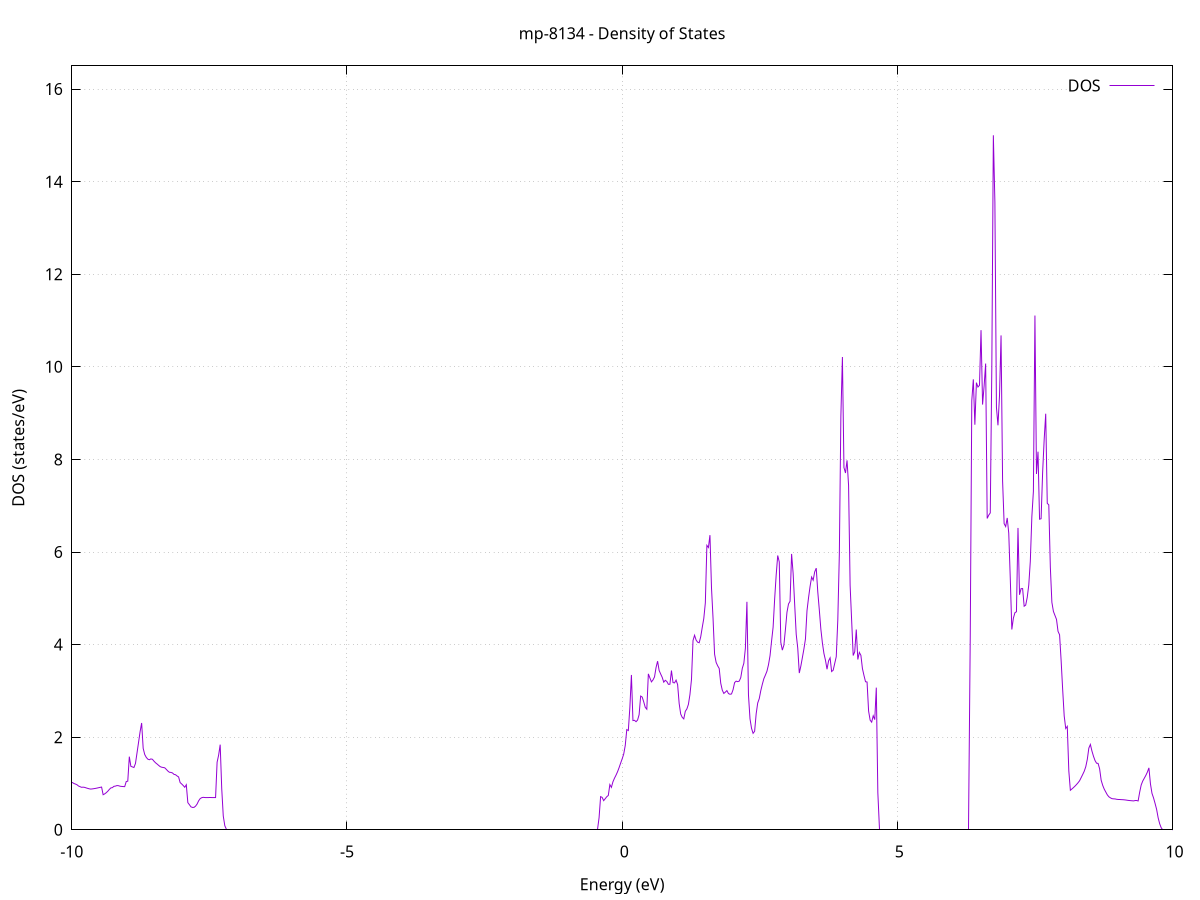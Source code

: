 set title 'mp-8134 - Density of States'
set xlabel 'Energy (eV)'
set ylabel 'DOS (states/eV)'
set grid
set xrange [-10:10]
set yrange [0:16.501]
set xzeroaxis lt -1
set terminal png size 800,600
set output 'mp-8134_dos_gnuplot.png'
plot '-' using 1:2 with lines title 'DOS'
-40.046300 0.000000
-40.018300 0.000000
-39.990400 0.000000
-39.962400 0.000000
-39.934400 0.000000
-39.906400 0.000000
-39.878400 0.000000
-39.850400 0.000000
-39.822500 0.000000
-39.794500 0.000000
-39.766500 0.000000
-39.738500 0.000000
-39.710500 0.000000
-39.682500 0.000000
-39.654500 0.000000
-39.626600 0.000000
-39.598600 0.000000
-39.570600 0.000000
-39.542600 0.000000
-39.514600 0.000000
-39.486600 0.000000
-39.458600 0.000000
-39.430700 0.000000
-39.402700 0.000000
-39.374700 0.000000
-39.346700 0.000000
-39.318700 0.000000
-39.290700 0.000000
-39.262700 0.000000
-39.234800 0.000000
-39.206800 0.000000
-39.178800 0.000000
-39.150800 0.000000
-39.122800 0.000000
-39.094800 0.000000
-39.066900 0.000000
-39.038900 0.000000
-39.010900 0.000000
-38.982900 0.000000
-38.954900 0.000000
-38.926900 0.000000
-38.898900 0.000000
-38.871000 0.000000
-38.843000 0.000000
-38.815000 0.000000
-38.787000 0.000000
-38.759000 0.000000
-38.731000 0.000000
-38.703000 0.000000
-38.675100 0.000000
-38.647100 0.000000
-38.619100 0.000000
-38.591100 0.000000
-38.563100 0.000000
-38.535100 0.000000
-38.507100 0.000000
-38.479200 0.000000
-38.451200 0.000000
-38.423200 0.000000
-38.395200 0.000000
-38.367200 0.000000
-38.339200 0.000000
-38.311300 0.000000
-38.283300 0.000000
-38.255300 0.000000
-38.227300 0.000000
-38.199300 0.000000
-38.171300 0.000000
-38.143300 0.000000
-38.115400 0.000000
-38.087400 0.000000
-38.059400 0.000000
-38.031400 0.000000
-38.003400 0.000000
-37.975400 0.000000
-37.947400 0.000000
-37.919500 0.000000
-37.891500 0.000000
-37.863500 0.000000
-37.835500 0.000000
-37.807500 0.000000
-37.779500 0.000000
-37.751500 0.000000
-37.723600 0.000000
-37.695600 0.000000
-37.667600 0.000000
-37.639600 0.000000
-37.611600 0.000000
-37.583600 0.000000
-37.555700 0.000000
-37.527700 0.000000
-37.499700 2.659400
-37.471700 14.104000
-37.443700 24.886100
-37.415700 27.255200
-37.387700 0.000000
-37.359800 0.000000
-37.331800 0.000000
-37.303800 0.000000
-37.275800 0.000000
-37.247800 0.000000
-37.219800 0.000000
-37.191800 0.000000
-37.163900 0.000000
-37.135900 0.000000
-37.107900 0.000000
-37.079900 0.000000
-37.051900 0.000000
-37.023900 0.000000
-36.995900 0.000000
-36.968000 0.000000
-36.940000 0.000000
-36.912000 0.000000
-36.884000 0.000000
-36.856000 0.000000
-36.828000 0.000000
-36.800100 0.000000
-36.772100 0.000000
-36.744100 0.000000
-36.716100 0.000000
-36.688100 0.000000
-36.660100 0.000000
-36.632100 0.000000
-36.604200 0.000000
-36.576200 0.000000
-36.548200 0.000000
-36.520200 0.000000
-36.492200 0.000000
-36.464200 0.000000
-36.436200 0.000000
-36.408300 0.000000
-36.380300 0.000000
-36.352300 0.000000
-36.324300 0.000000
-36.296300 0.000000
-36.268300 0.000000
-36.240300 0.000000
-36.212400 0.000000
-36.184400 0.000000
-36.156400 0.000000
-36.128400 0.000000
-36.100400 0.000000
-36.072400 0.000000
-36.044500 0.000000
-36.016500 0.000000
-35.988500 0.000000
-35.960500 0.000000
-35.932500 0.000000
-35.904500 0.000000
-35.876500 0.000000
-35.848600 0.000000
-35.820600 0.000000
-35.792600 0.000000
-35.764600 0.000000
-35.736600 0.000000
-35.708600 0.000000
-35.680600 0.000000
-35.652700 0.000000
-35.624700 0.000000
-35.596700 0.000000
-35.568700 0.000000
-35.540700 0.000000
-35.512700 0.000000
-35.484700 0.000000
-35.456800 0.000000
-35.428800 0.000000
-35.400800 0.000000
-35.372800 0.000000
-35.344800 0.000000
-35.316800 0.000000
-35.288900 0.000000
-35.260900 0.000000
-35.232900 0.000000
-35.204900 0.000000
-35.176900 0.000000
-35.148900 0.000000
-35.120900 0.000000
-35.093000 0.000000
-35.065000 0.000000
-35.037000 0.000000
-35.009000 0.000000
-34.981000 0.000000
-34.953000 0.000000
-34.925000 0.000000
-34.897100 0.000000
-34.869100 0.000000
-34.841100 0.000000
-34.813100 0.000000
-34.785100 0.000000
-34.757100 0.000000
-34.729100 0.000000
-34.701200 0.000000
-34.673200 0.000000
-34.645200 0.000000
-34.617200 0.000000
-34.589200 0.000000
-34.561200 0.000000
-34.533300 0.000000
-34.505300 0.000000
-34.477300 0.000000
-34.449300 0.000000
-34.421300 0.000000
-34.393300 0.000000
-34.365300 0.000000
-34.337400 0.000000
-34.309400 0.000000
-34.281400 0.000000
-34.253400 0.000000
-34.225400 0.000000
-34.197400 0.000000
-34.169400 0.000000
-34.141500 0.000000
-34.113500 0.000000
-34.085500 0.000000
-34.057500 0.000000
-34.029500 0.000000
-34.001500 0.000000
-33.973500 0.000000
-33.945600 0.000000
-33.917600 0.000000
-33.889600 0.000000
-33.861600 0.000000
-33.833600 0.000000
-33.805600 0.000000
-33.777700 0.000000
-33.749700 0.000000
-33.721700 0.000000
-33.693700 0.000000
-33.665700 0.000000
-33.637700 0.000000
-33.609700 0.000000
-33.581800 0.000000
-33.553800 0.000000
-33.525800 0.000000
-33.497800 0.000000
-33.469800 0.000000
-33.441800 0.000000
-33.413800 0.000000
-33.385900 0.000000
-33.357900 0.000000
-33.329900 0.000000
-33.301900 0.000000
-33.273900 0.000000
-33.245900 0.000000
-33.218000 0.000000
-33.190000 0.000000
-33.162000 0.000000
-33.134000 0.000000
-33.106000 0.000000
-33.078000 0.000000
-33.050000 0.000000
-33.022100 0.000000
-32.994100 0.000000
-32.966100 0.000000
-32.938100 0.000000
-32.910100 0.000000
-32.882100 0.000000
-32.854100 0.000000
-32.826200 0.000000
-32.798200 0.000000
-32.770200 0.000000
-32.742200 0.000000
-32.714200 0.000000
-32.686200 0.000000
-32.658200 0.000000
-32.630300 0.000000
-32.602300 0.000000
-32.574300 0.000000
-32.546300 0.000000
-32.518300 0.000000
-32.490300 0.000000
-32.462400 0.000000
-32.434400 0.000000
-32.406400 0.000000
-32.378400 0.000000
-32.350400 0.000000
-32.322400 0.000000
-32.294400 0.000000
-32.266500 0.000000
-32.238500 0.000000
-32.210500 0.000000
-32.182500 0.000000
-32.154500 0.000000
-32.126500 0.000000
-32.098500 0.000000
-32.070600 0.000000
-32.042600 0.000000
-32.014600 0.000000
-31.986600 0.000000
-31.958600 0.000000
-31.930600 0.000000
-31.902600 0.000000
-31.874700 0.000000
-31.846700 0.000000
-31.818700 0.000000
-31.790700 0.000000
-31.762700 0.000000
-31.734700 0.000000
-31.706800 0.000000
-31.678800 0.000000
-31.650800 0.000000
-31.622800 0.000000
-31.594800 0.000000
-31.566800 0.000000
-31.538800 0.000000
-31.510900 0.000000
-31.482900 0.000000
-31.454900 0.000000
-31.426900 0.000000
-31.398900 0.000000
-31.370900 0.000000
-31.342900 0.000000
-31.315000 0.000000
-31.287000 0.000000
-31.259000 0.000000
-31.231000 0.000000
-31.203000 0.000000
-31.175000 0.000000
-31.147000 0.000000
-31.119100 0.000000
-31.091100 0.000000
-31.063100 0.000000
-31.035100 0.000000
-31.007100 0.000000
-30.979100 0.000000
-30.951200 0.000000
-30.923200 0.000000
-30.895200 0.000000
-30.867200 0.000000
-30.839200 0.000000
-30.811200 0.000000
-30.783200 0.000000
-30.755300 0.000000
-30.727300 0.000000
-30.699300 0.000000
-30.671300 0.000000
-30.643300 0.000000
-30.615300 0.000000
-30.587300 0.000000
-30.559400 0.000000
-30.531400 0.000000
-30.503400 0.000000
-30.475400 0.000000
-30.447400 0.000000
-30.419400 0.000000
-30.391400 0.000000
-30.363500 0.000000
-30.335500 0.000000
-30.307500 0.000000
-30.279500 0.000000
-30.251500 0.000000
-30.223500 0.000000
-30.195600 0.000000
-30.167600 0.000000
-30.139600 0.000000
-30.111600 0.000000
-30.083600 0.000000
-30.055600 0.000000
-30.027600 0.000000
-29.999700 0.000000
-29.971700 0.000000
-29.943700 0.000000
-29.915700 0.000000
-29.887700 0.000000
-29.859700 0.000000
-29.831700 0.000000
-29.803800 0.000000
-29.775800 0.000000
-29.747800 0.000000
-29.719800 0.000000
-29.691800 0.000000
-29.663800 0.000000
-29.635800 0.000000
-29.607900 0.000000
-29.579900 0.000000
-29.551900 0.000000
-29.523900 0.000000
-29.495900 0.000000
-29.467900 0.000000
-29.440000 0.000000
-29.412000 0.000000
-29.384000 0.000000
-29.356000 0.000000
-29.328000 0.000000
-29.300000 0.000000
-29.272000 0.000000
-29.244100 0.000000
-29.216100 0.000000
-29.188100 0.000000
-29.160100 0.000000
-29.132100 0.000000
-29.104100 0.000000
-29.076100 0.000000
-29.048200 0.000000
-29.020200 0.000000
-28.992200 0.000000
-28.964200 0.000000
-28.936200 0.000000
-28.908200 0.000000
-28.880200 0.000000
-28.852300 0.000000
-28.824300 0.000000
-28.796300 0.000000
-28.768300 0.000000
-28.740300 0.000000
-28.712300 0.000000
-28.684400 0.000000
-28.656400 0.000000
-28.628400 0.000000
-28.600400 0.000000
-28.572400 0.000000
-28.544400 0.000000
-28.516400 0.000000
-28.488500 0.000000
-28.460500 0.000000
-28.432500 0.000000
-28.404500 0.000000
-28.376500 0.000000
-28.348500 0.000000
-28.320500 0.000000
-28.292600 0.000000
-28.264600 0.000000
-28.236600 0.000000
-28.208600 0.000000
-28.180600 0.000000
-28.152600 0.000000
-28.124600 0.000000
-28.096700 0.000000
-28.068700 0.000000
-28.040700 0.000000
-28.012700 0.000000
-27.984700 0.000000
-27.956700 0.000000
-27.928800 0.000000
-27.900800 0.000000
-27.872800 0.000000
-27.844800 0.000000
-27.816800 0.000000
-27.788800 0.000000
-27.760800 0.000000
-27.732900 0.000000
-27.704900 0.000000
-27.676900 0.000000
-27.648900 0.000000
-27.620900 0.000000
-27.592900 0.000000
-27.564900 0.000000
-27.537000 0.000000
-27.509000 0.000000
-27.481000 0.000000
-27.453000 0.000000
-27.425000 0.000000
-27.397000 0.000000
-27.369100 0.000000
-27.341100 0.000000
-27.313100 0.000000
-27.285100 0.000000
-27.257100 0.000000
-27.229100 0.000000
-27.201100 0.000000
-27.173200 0.000000
-27.145200 0.000000
-27.117200 0.000000
-27.089200 0.000000
-27.061200 0.000000
-27.033200 0.000000
-27.005200 0.000000
-26.977300 0.000000
-26.949300 0.000000
-26.921300 0.000000
-26.893300 0.000000
-26.865300 0.000000
-26.837300 0.000000
-26.809300 0.000000
-26.781400 0.000000
-26.753400 0.000000
-26.725400 0.000000
-26.697400 0.000000
-26.669400 0.000000
-26.641400 0.000000
-26.613500 0.000000
-26.585500 0.000000
-26.557500 0.000000
-26.529500 0.000000
-26.501500 0.000000
-26.473500 0.000000
-26.445500 0.000000
-26.417600 0.000000
-26.389600 0.000000
-26.361600 0.000000
-26.333600 0.000000
-26.305600 0.000000
-26.277600 0.000000
-26.249600 0.000000
-26.221700 0.000000
-26.193700 0.000000
-26.165700 0.000000
-26.137700 0.000000
-26.109700 0.000000
-26.081700 0.000000
-26.053700 0.000000
-26.025800 0.000000
-25.997800 0.000000
-25.969800 0.000000
-25.941800 0.000000
-25.913800 0.000000
-25.885800 0.000000
-25.857900 0.000000
-25.829900 0.000000
-25.801900 0.000000
-25.773900 0.000000
-25.745900 0.000000
-25.717900 0.000000
-25.689900 0.000000
-25.662000 0.000000
-25.634000 0.000000
-25.606000 0.000000
-25.578000 0.000000
-25.550000 0.000000
-25.522000 0.000000
-25.494000 0.000000
-25.466100 0.000000
-25.438100 0.000000
-25.410100 0.000000
-25.382100 0.000000
-25.354100 0.000000
-25.326100 0.000000
-25.298100 0.000000
-25.270200 0.000000
-25.242200 0.000000
-25.214200 0.000000
-25.186200 0.000000
-25.158200 0.000000
-25.130200 0.000000
-25.102300 0.000000
-25.074300 0.000000
-25.046300 0.000000
-25.018300 0.000000
-24.990300 0.000000
-24.962300 0.000000
-24.934300 0.000000
-24.906400 0.000000
-24.878400 0.000000
-24.850400 0.000000
-24.822400 0.000000
-24.794400 0.000000
-24.766400 0.000000
-24.738400 0.000000
-24.710500 0.000000
-24.682500 0.000000
-24.654500 0.000000
-24.626500 0.000000
-24.598500 0.000000
-24.570500 0.000000
-24.542500 0.000000
-24.514600 0.000000
-24.486600 0.000000
-24.458600 0.000000
-24.430600 0.000000
-24.402600 0.000000
-24.374600 0.000000
-24.346700 0.000000
-24.318700 0.000000
-24.290700 0.000000
-24.262700 0.000000
-24.234700 0.000000
-24.206700 0.000000
-24.178700 0.000000
-24.150800 0.000000
-24.122800 0.000000
-24.094800 0.000000
-24.066800 0.000000
-24.038800 0.000000
-24.010800 0.000000
-23.982800 0.000000
-23.954900 0.000000
-23.926900 0.000000
-23.898900 0.000000
-23.870900 0.000000
-23.842900 0.000000
-23.814900 0.000000
-23.786900 0.000000
-23.759000 0.000000
-23.731000 0.000000
-23.703000 0.000000
-23.675000 0.000000
-23.647000 0.000000
-23.619000 0.000000
-23.591100 0.000000
-23.563100 0.000000
-23.535100 0.000000
-23.507100 0.000000
-23.479100 0.000000
-23.451100 0.000000
-23.423100 0.000000
-23.395200 0.000000
-23.367200 0.000000
-23.339200 0.000000
-23.311200 0.000000
-23.283200 0.000000
-23.255200 0.000000
-23.227200 0.000000
-23.199300 0.000000
-23.171300 0.000000
-23.143300 0.000000
-23.115300 0.000000
-23.087300 0.000000
-23.059300 0.000000
-23.031300 0.000000
-23.003400 0.000000
-22.975400 0.000000
-22.947400 0.000000
-22.919400 0.000000
-22.891400 0.000000
-22.863400 0.000000
-22.835500 0.000000
-22.807500 0.000000
-22.779500 0.000000
-22.751500 0.000000
-22.723500 0.000000
-22.695500 0.000000
-22.667500 0.000000
-22.639600 0.000000
-22.611600 0.000000
-22.583600 0.000000
-22.555600 0.000000
-22.527600 0.000000
-22.499600 0.000000
-22.471600 0.000000
-22.443700 0.000000
-22.415700 0.000000
-22.387700 0.000000
-22.359700 0.000000
-22.331700 0.000000
-22.303700 0.000000
-22.275700 0.000000
-22.247800 0.000000
-22.219800 0.000000
-22.191800 0.000000
-22.163800 0.000000
-22.135800 0.000000
-22.107800 0.000000
-22.079900 0.000000
-22.051900 0.000000
-22.023900 0.000000
-21.995900 0.000000
-21.967900 0.000000
-21.939900 0.000000
-21.911900 0.000000
-21.884000 0.000000
-21.856000 0.000000
-21.828000 0.000000
-21.800000 0.000000
-21.772000 0.000000
-21.744000 0.000000
-21.716000 0.000000
-21.688100 0.000000
-21.660100 0.000000
-21.632100 0.000000
-21.604100 0.000000
-21.576100 0.000000
-21.548100 0.000000
-21.520100 0.000000
-21.492200 0.000000
-21.464200 0.000000
-21.436200 0.000000
-21.408200 0.000000
-21.380200 0.000000
-21.352200 0.000000
-21.324300 0.000000
-21.296300 0.000000
-21.268300 0.000000
-21.240300 0.000000
-21.212300 0.000000
-21.184300 0.000000
-21.156300 0.000000
-21.128400 0.000000
-21.100400 0.000000
-21.072400 0.000000
-21.044400 0.000000
-21.016400 0.000000
-20.988400 0.000000
-20.960400 0.000000
-20.932500 0.000000
-20.904500 0.000000
-20.876500 0.000000
-20.848500 0.000000
-20.820500 0.000000
-20.792500 0.000000
-20.764600 0.000000
-20.736600 0.000000
-20.708600 0.000000
-20.680600 0.000000
-20.652600 0.000000
-20.624600 0.000000
-20.596600 0.000000
-20.568700 0.000000
-20.540700 0.000000
-20.512700 0.000000
-20.484700 0.000000
-20.456700 0.000000
-20.428700 0.000000
-20.400700 0.000000
-20.372800 0.000000
-20.344800 0.000000
-20.316800 0.000000
-20.288800 0.000000
-20.260800 0.000000
-20.232800 0.000000
-20.204800 0.000000
-20.176900 0.000000
-20.148900 0.000000
-20.120900 0.000000
-20.092900 0.000000
-20.064900 0.000000
-20.036900 0.000000
-20.009000 0.000000
-19.981000 0.000000
-19.953000 0.000000
-19.925000 0.000000
-19.897000 0.000000
-19.869000 0.000000
-19.841000 0.000000
-19.813100 0.000000
-19.785100 0.000000
-19.757100 0.000000
-19.729100 0.000000
-19.701100 0.000000
-19.673100 0.000000
-19.645100 0.000000
-19.617200 0.000000
-19.589200 0.000000
-19.561200 0.000000
-19.533200 0.000000
-19.505200 0.000000
-19.477200 0.000000
-19.449200 0.000000
-19.421300 0.000000
-19.393300 0.000000
-19.365300 0.000000
-19.337300 0.000000
-19.309300 0.000000
-19.281300 0.000000
-19.253400 0.000000
-19.225400 0.000000
-19.197400 0.000000
-19.169400 0.000000
-19.141400 0.000000
-19.113400 0.000000
-19.085400 0.000000
-19.057500 0.000000
-19.029500 0.000000
-19.001500 0.000000
-18.973500 0.000000
-18.945500 0.000000
-18.917500 0.000000
-18.889500 0.000000
-18.861600 0.000000
-18.833600 0.000000
-18.805600 0.000000
-18.777600 0.000000
-18.749600 0.000000
-18.721600 0.000000
-18.693600 0.000000
-18.665700 0.000000
-18.637700 0.000000
-18.609700 0.000000
-18.581700 0.000000
-18.553700 0.000000
-18.525700 0.000000
-18.497800 0.000000
-18.469800 0.000000
-18.441800 0.000000
-18.413800 0.000000
-18.385800 0.000000
-18.357800 0.000000
-18.329800 0.000000
-18.301900 0.000000
-18.273900 0.000000
-18.245900 0.000000
-18.217900 0.000000
-18.189900 0.000000
-18.161900 0.000000
-18.133900 0.000000
-18.106000 0.000000
-18.078000 0.000000
-18.050000 0.000000
-18.022000 0.000000
-17.994000 0.000000
-17.966000 0.000000
-17.938000 0.000000
-17.910100 0.000000
-17.882100 0.000000
-17.854100 0.000000
-17.826100 0.000000
-17.798100 0.000000
-17.770100 0.000000
-17.742200 0.000000
-17.714200 0.000000
-17.686200 0.000000
-17.658200 0.000000
-17.630200 0.000000
-17.602200 0.000000
-17.574200 0.000000
-17.546300 0.000000
-17.518300 0.000000
-17.490300 0.000000
-17.462300 0.000000
-17.434300 0.000000
-17.406300 0.000000
-17.378300 0.000000
-17.350400 0.000000
-17.322400 0.000000
-17.294400 0.000000
-17.266400 0.000000
-17.238400 0.000000
-17.210400 0.000000
-17.182400 0.000000
-17.154500 0.000000
-17.126500 0.000000
-17.098500 0.000000
-17.070500 0.000000
-17.042500 0.000000
-17.014500 0.000000
-16.986600 0.000000
-16.958600 0.000000
-16.930600 0.000000
-16.902600 0.000000
-16.874600 0.000000
-16.846600 0.000000
-16.818600 0.000000
-16.790700 0.000000
-16.762700 0.000000
-16.734700 0.000000
-16.706700 0.000000
-16.678700 0.000000
-16.650700 0.000000
-16.622700 0.000000
-16.594800 0.000000
-16.566800 0.000000
-16.538800 0.000000
-16.510800 0.000000
-16.482800 0.000000
-16.454800 0.000000
-16.426800 0.000000
-16.398900 0.000000
-16.370900 0.000000
-16.342900 0.000000
-16.314900 0.000000
-16.286900 0.000000
-16.258900 0.000000
-16.231000 0.000000
-16.203000 0.000000
-16.175000 0.000000
-16.147000 0.000000
-16.119000 0.000000
-16.091000 0.384500
-16.063000 0.544900
-16.035100 0.762700
-16.007100 1.473700
-15.979100 2.587500
-15.951100 2.639900
-15.923100 4.226000
-15.895100 3.843100
-15.867100 3.323400
-15.839200 3.008400
-15.811200 2.755800
-15.783200 2.644100
-15.755200 2.885300
-15.727200 3.061200
-15.699200 3.197700
-15.671200 3.156000
-15.643300 3.306600
-15.615300 3.353500
-15.587300 3.727200
-15.559300 4.280600
-15.531300 4.237000
-15.503300 3.768900
-15.475400 3.239600
-15.447400 2.755100
-15.419400 2.431100
-15.391400 2.344600
-15.363400 2.335000
-15.335400 2.384200
-15.307400 1.936300
-15.279500 1.804300
-15.251500 1.661400
-15.223500 1.499700
-15.195500 1.371000
-15.167500 1.353400
-15.139500 1.333900
-15.111500 1.311700
-15.083600 1.289600
-15.055600 1.266700
-15.027600 1.258000
-14.999600 1.216800
-14.971600 1.398200
-14.943600 1.664000
-14.915600 1.384700
-14.887700 1.357800
-14.859700 1.326200
-14.831700 1.325700
-14.803700 1.315200
-14.775700 1.290200
-14.747700 1.281100
-14.719800 1.272300
-14.691800 1.260800
-14.663800 1.250700
-14.635800 1.251300
-14.607800 1.259800
-14.579800 1.259800
-14.551800 1.277600
-14.523900 1.278700
-14.495900 1.272900
-14.467900 1.304500
-14.439900 1.293900
-14.411900 1.280400
-14.383900 1.298300
-14.355900 1.300700
-14.328000 1.304000
-14.300000 1.318200
-14.272000 1.327600
-14.244000 1.295100
-14.216000 1.283700
-14.188000 1.284500
-14.160100 1.280000
-14.132100 1.274300
-14.104100 1.280500
-14.076100 1.302500
-14.048100 1.308200
-14.020100 1.334800
-13.992100 1.382600
-13.964200 1.447200
-13.936200 1.480300
-13.908200 1.489200
-13.880200 1.488600
-13.852200 1.471400
-13.824200 1.478000
-13.796200 1.421000
-13.768300 1.383600
-13.740300 1.357300
-13.712300 1.281200
-13.684300 1.312300
-13.656300 1.272600
-13.628300 1.251600
-13.600300 1.231200
-13.572400 1.218400
-13.544400 1.211900
-13.516400 1.211000
-13.488400 1.213300
-13.460400 1.217800
-13.432400 1.223600
-13.404500 1.226900
-13.376500 1.234500
-13.348500 1.043600
-13.320500 1.033800
-13.292500 1.044900
-13.264500 1.060500
-13.236500 1.071600
-13.208600 1.080400
-13.180600 1.107900
-13.152600 1.181400
-13.124600 1.235900
-13.096600 1.284800
-13.068600 1.329100
-13.040600 1.401400
-13.012700 1.478900
-12.984700 1.539800
-12.956700 1.603800
-12.928700 1.666800
-12.900700 1.730100
-12.872700 1.744500
-12.844700 1.627100
-12.816800 1.449800
-12.788800 1.397400
-12.760800 1.385500
-12.732800 1.373500
-12.704800 1.346400
-12.676800 1.305500
-12.648900 1.204200
-12.620900 1.280500
-12.592900 1.451600
-12.564900 1.309200
-12.536900 1.423700
-12.508900 1.739000
-12.480900 0.696500
-12.453000 0.006500
-12.425000 0.012200
-12.397000 0.017800
-12.369000 0.023300
-12.341000 0.028600
-12.313000 0.033800
-12.285000 0.077100
-12.257100 0.264800
-12.229100 0.566500
-12.201100 0.840800
-12.173100 0.841600
-12.145100 0.843100
-12.117100 0.845200
-12.089100 0.848100
-12.061200 0.851700
-12.033200 1.054900
-12.005200 1.178600
-11.977200 1.212400
-11.949200 1.265600
-11.921200 1.310800
-11.893300 1.339900
-11.865300 1.373900
-11.837300 1.407600
-11.809300 1.433000
-11.781300 1.417500
-11.753300 1.451800
-11.725300 1.492500
-11.697400 1.501800
-11.669400 1.467400
-11.641400 1.476600
-11.613400 1.505500
-11.585400 1.549400
-11.557400 1.615100
-11.529400 1.650600
-11.501500 1.680000
-11.473500 1.747300
-11.445500 1.876400
-11.417500 2.051000
-11.389500 2.060100
-11.361500 1.963100
-11.333500 1.879400
-11.305600 1.820300
-11.277600 1.790500
-11.249600 1.790500
-11.221600 1.710400
-11.193600 1.724700
-11.165600 1.805900
-11.137700 2.265200
-11.109700 1.934500
-11.081700 1.557100
-11.053700 1.540900
-11.025700 1.514400
-10.997700 1.466300
-10.969700 1.438700
-10.941800 1.407400
-10.913800 1.379700
-10.885800 1.399600
-10.857800 1.375700
-10.829800 1.296000
-10.801800 1.247800
-10.773800 1.223100
-10.745900 1.195700
-10.717900 1.418800
-10.689900 1.478100
-10.661900 1.325000
-10.633900 1.299800
-10.605900 1.257500
-10.577900 1.213000
-10.550000 1.213200
-10.522000 1.207800
-10.494000 1.193400
-10.466000 1.177000
-10.438000 1.151800
-10.410000 1.122600
-10.382100 1.094300
-10.354100 1.070800
-10.326100 1.064800
-10.298100 1.063900
-10.270100 1.063600
-10.242100 1.072000
-10.214100 1.084200
-10.186200 1.099100
-10.158200 1.106500
-10.130200 1.092400
-10.102200 1.081400
-10.074200 1.052300
-10.046200 1.029200
-10.018200 1.028500
-9.990300 1.021200
-9.962300 1.000600
-9.934300 0.987900
-9.906300 0.972800
-9.878300 0.945700
-9.850300 0.931200
-9.822300 0.917400
-9.794400 0.920900
-9.766400 0.915700
-9.738400 0.904300
-9.710400 0.894100
-9.682400 0.884400
-9.654400 0.879000
-9.626500 0.883100
-9.598500 0.888000
-9.570500 0.893700
-9.542500 0.900400
-9.514500 0.908300
-9.486500 0.915900
-9.458500 0.922500
-9.430600 0.757100
-9.402600 0.775300
-9.374600 0.800400
-9.346600 0.832000
-9.318600 0.870800
-9.290600 0.904100
-9.262600 0.910700
-9.234700 0.938400
-9.206700 0.943600
-9.178700 0.955100
-9.150700 0.951800
-9.122700 0.940500
-9.094700 0.936700
-9.066700 0.933400
-9.038800 0.931700
-9.010800 1.041600
-8.982800 1.050000
-8.954800 1.579700
-8.926800 1.371000
-8.898800 1.358000
-8.870900 1.344900
-8.842900 1.433000
-8.814900 1.660400
-8.786900 1.888700
-8.758900 2.118600
-8.730900 2.306600
-8.702900 1.759200
-8.675000 1.626500
-8.647000 1.564300
-8.619000 1.525800
-8.591000 1.512700
-8.563000 1.530700
-8.535000 1.522600
-8.507000 1.482500
-8.479100 1.447900
-8.451100 1.421200
-8.423100 1.392300
-8.395100 1.364700
-8.367100 1.351400
-8.339100 1.345300
-8.311100 1.338500
-8.283200 1.305500
-8.255200 1.269500
-8.227200 1.242600
-8.199200 1.238800
-8.171200 1.228000
-8.143200 1.196700
-8.115300 1.189400
-8.087300 1.162600
-8.059300 1.141700
-8.031300 1.019200
-8.003300 0.989300
-7.975300 0.955600
-7.947300 0.918100
-7.919400 0.972800
-7.891400 0.586100
-7.863400 0.542700
-7.835400 0.495800
-7.807400 0.482900
-7.779400 0.484000
-7.751400 0.510000
-7.723500 0.555400
-7.695500 0.625300
-7.667500 0.673000
-7.639500 0.693300
-7.611500 0.701000
-7.583500 0.696700
-7.555600 0.695300
-7.527600 0.695400
-7.499600 0.695500
-7.471600 0.695600
-7.443600 0.695700
-7.415600 0.695800
-7.387600 0.695900
-7.359700 1.459500
-7.331700 1.614100
-7.303700 1.839100
-7.275700 0.887000
-7.247700 0.297000
-7.219700 0.087900
-7.191700 0.000000
-7.163800 0.000000
-7.135800 0.000000
-7.107800 0.000000
-7.079800 0.000000
-7.051800 0.000000
-7.023800 0.000000
-6.995800 0.000000
-6.967900 0.000000
-6.939900 0.000000
-6.911900 0.000000
-6.883900 0.000000
-6.855900 0.000000
-6.827900 0.000000
-6.800000 0.000000
-6.772000 0.000000
-6.744000 0.000000
-6.716000 0.000000
-6.688000 0.000000
-6.660000 0.000000
-6.632000 0.000000
-6.604100 0.000000
-6.576100 0.000000
-6.548100 0.000000
-6.520100 0.000000
-6.492100 0.000000
-6.464100 0.000000
-6.436100 0.000000
-6.408200 0.000000
-6.380200 0.000000
-6.352200 0.000000
-6.324200 0.000000
-6.296200 0.000000
-6.268200 0.000000
-6.240200 0.000000
-6.212300 0.000000
-6.184300 0.000000
-6.156300 0.000000
-6.128300 0.000000
-6.100300 0.000000
-6.072300 0.000000
-6.044400 0.000000
-6.016400 0.000000
-5.988400 0.000000
-5.960400 0.000000
-5.932400 0.000000
-5.904400 0.000000
-5.876400 0.000000
-5.848500 0.000000
-5.820500 0.000000
-5.792500 0.000000
-5.764500 0.000000
-5.736500 0.000000
-5.708500 0.000000
-5.680500 0.000000
-5.652600 0.000000
-5.624600 0.000000
-5.596600 0.000000
-5.568600 0.000000
-5.540600 0.000000
-5.512600 0.000000
-5.484600 0.000000
-5.456700 0.000000
-5.428700 0.000000
-5.400700 0.000000
-5.372700 0.000000
-5.344700 0.000000
-5.316700 0.000000
-5.288800 0.000000
-5.260800 0.000000
-5.232800 0.000000
-5.204800 0.000000
-5.176800 0.000000
-5.148800 0.000000
-5.120800 0.000000
-5.092900 0.000000
-5.064900 0.000000
-5.036900 0.000000
-5.008900 0.000000
-4.980900 0.000000
-4.952900 0.000000
-4.924900 0.000000
-4.897000 0.000000
-4.869000 0.000000
-4.841000 0.000000
-4.813000 0.000000
-4.785000 0.000000
-4.757000 0.000000
-4.729000 0.000000
-4.701100 0.000000
-4.673100 0.000000
-4.645100 0.000000
-4.617100 0.000000
-4.589100 0.000000
-4.561100 0.000000
-4.533200 0.000000
-4.505200 0.000000
-4.477200 0.000000
-4.449200 0.000000
-4.421200 0.000000
-4.393200 0.000000
-4.365200 0.000000
-4.337300 0.000000
-4.309300 0.000000
-4.281300 0.000000
-4.253300 0.000000
-4.225300 0.000000
-4.197300 0.000000
-4.169300 0.000000
-4.141400 0.000000
-4.113400 0.000000
-4.085400 0.000000
-4.057400 0.000000
-4.029400 0.000000
-4.001400 0.000000
-3.973400 0.000000
-3.945500 0.000000
-3.917500 0.000000
-3.889500 0.000000
-3.861500 0.000000
-3.833500 0.000000
-3.805500 0.000000
-3.777600 0.000000
-3.749600 0.000000
-3.721600 0.000000
-3.693600 0.000000
-3.665600 0.000000
-3.637600 0.000000
-3.609600 0.000000
-3.581700 0.000000
-3.553700 0.000000
-3.525700 0.000000
-3.497700 0.000000
-3.469700 0.000000
-3.441700 0.000000
-3.413700 0.000000
-3.385800 0.000000
-3.357800 0.000000
-3.329800 0.000000
-3.301800 0.000000
-3.273800 0.000000
-3.245800 0.000000
-3.217800 0.000000
-3.189900 0.000000
-3.161900 0.000000
-3.133900 0.000000
-3.105900 0.000000
-3.077900 0.000000
-3.049900 0.000000
-3.022000 0.000000
-2.994000 0.000000
-2.966000 0.000000
-2.938000 0.000000
-2.910000 0.000000
-2.882000 0.000000
-2.854000 0.000000
-2.826100 0.000000
-2.798100 0.000000
-2.770100 0.000000
-2.742100 0.000000
-2.714100 0.000000
-2.686100 0.000000
-2.658100 0.000000
-2.630200 0.000000
-2.602200 0.000000
-2.574200 0.000000
-2.546200 0.000000
-2.518200 0.000000
-2.490200 0.000000
-2.462200 0.000000
-2.434300 0.000000
-2.406300 0.000000
-2.378300 0.000000
-2.350300 0.000000
-2.322300 0.000000
-2.294300 0.000000
-2.266400 0.000000
-2.238400 0.000000
-2.210400 0.000000
-2.182400 0.000000
-2.154400 0.000000
-2.126400 0.000000
-2.098400 0.000000
-2.070500 0.000000
-2.042500 0.000000
-2.014500 0.000000
-1.986500 0.000000
-1.958500 0.000000
-1.930500 0.000000
-1.902500 0.000000
-1.874600 0.000000
-1.846600 0.000000
-1.818600 0.000000
-1.790600 0.000000
-1.762600 0.000000
-1.734600 0.000000
-1.706700 0.000000
-1.678700 0.000000
-1.650700 0.000000
-1.622700 0.000000
-1.594700 0.000000
-1.566700 0.000000
-1.538700 0.000000
-1.510800 0.000000
-1.482800 0.000000
-1.454800 0.000000
-1.426800 0.000000
-1.398800 0.000000
-1.370800 0.000000
-1.342800 0.000000
-1.314900 0.000000
-1.286900 0.000000
-1.258900 0.000000
-1.230900 0.000000
-1.202900 0.000000
-1.174900 0.000000
-1.146900 0.000000
-1.119000 0.000000
-1.091000 0.000000
-1.063000 0.000000
-1.035000 0.000000
-1.007000 0.000000
-0.979000 0.000000
-0.951100 0.000000
-0.923100 0.000000
-0.895100 0.000000
-0.867100 0.000000
-0.839100 0.000000
-0.811100 0.000000
-0.783100 0.000000
-0.755200 0.000000
-0.727200 0.000000
-0.699200 0.000000
-0.671200 0.000000
-0.643200 0.000000
-0.615200 0.000000
-0.587200 0.000000
-0.559300 0.000000
-0.531300 0.000000
-0.503300 0.000000
-0.475300 0.000000
-0.447300 0.000000
-0.419300 0.259900
-0.391300 0.716200
-0.363400 0.699700
-0.335400 0.629200
-0.307400 0.671500
-0.279400 0.713800
-0.251400 0.741300
-0.223400 0.976300
-0.195500 0.915900
-0.167500 1.035800
-0.139500 1.113300
-0.111500 1.179400
-0.083500 1.253400
-0.055500 1.342300
-0.027500 1.439500
0.000400 1.532200
0.028400 1.634700
0.056400 1.820800
0.084400 2.164100
0.112400 2.144000
0.140400 2.645600
0.168400 3.344700
0.196300 2.359300
0.224300 2.364400
0.252300 2.334500
0.280300 2.369800
0.308300 2.486000
0.336300 2.888400
0.364300 2.867000
0.392200 2.762800
0.420200 2.643900
0.448200 2.603900
0.476200 3.368100
0.504200 3.279700
0.532200 3.194700
0.560100 3.236300
0.588100 3.301400
0.616100 3.504700
0.644100 3.642100
0.672100 3.440800
0.700100 3.364500
0.728100 3.292200
0.756000 3.188600
0.784000 3.228700
0.812000 3.203000
0.840000 3.142200
0.868000 3.143400
0.896000 3.439400
0.924000 3.179200
0.951900 3.173100
0.979900 3.233100
1.007900 3.136200
1.035900 2.729000
1.063900 2.499100
1.091900 2.428200
1.119900 2.395300
1.147800 2.558900
1.175800 2.610100
1.203800 2.707600
1.231800 2.919600
1.259800 3.246600
1.287800 4.087700
1.315700 4.202000
1.343700 4.098200
1.371700 4.052200
1.399700 4.039800
1.427700 4.168400
1.455700 4.372100
1.483700 4.565700
1.511600 4.900700
1.539600 6.143000
1.567600 6.097300
1.595600 6.364500
1.623600 5.222400
1.651600 4.568800
1.679600 3.792700
1.707500 3.616100
1.735500 3.542500
1.763500 3.485000
1.791500 3.165700
1.819500 3.015700
1.847500 2.944900
1.875500 2.973200
1.903400 3.006500
1.931400 2.942500
1.959400 2.927100
1.987400 2.934100
2.015400 3.025800
2.043400 3.179600
2.071300 3.210300
2.099300 3.199700
2.127300 3.210900
2.155300 3.287700
2.183300 3.487000
2.211300 3.596900
2.239300 3.921300
2.267200 4.924700
2.295200 2.914300
2.323200 2.396400
2.351200 2.190700
2.379200 2.083000
2.407200 2.127700
2.435200 2.505000
2.463100 2.738000
2.491100 2.831800
2.519100 3.004600
2.547100 3.142600
2.575100 3.264600
2.603100 3.342000
2.631100 3.425100
2.659000 3.564300
2.687000 3.759100
2.715000 4.076000
2.743000 4.374900
2.771000 4.982500
2.799000 5.505400
2.826900 5.924500
2.854900 5.785300
2.882900 4.048200
2.910900 3.880200
2.938900 3.988900
2.966900 4.327400
2.994900 4.698600
3.022800 4.877800
3.050800 4.935700
3.078800 5.958600
3.106800 5.540400
3.134800 4.872600
3.162800 4.222600
3.190800 3.921700
3.218700 3.385100
3.246700 3.534300
3.274700 3.717900
3.302700 3.905200
3.330700 4.121600
3.358700 4.731400
3.386700 5.011800
3.414600 5.256100
3.442600 5.459200
3.470600 5.390900
3.498600 5.570800
3.526600 5.651700
3.554600 5.140700
3.582500 4.750900
3.610500 4.336000
3.638500 4.037000
3.666500 3.808100
3.694500 3.662300
3.722500 3.468000
3.750500 3.647500
3.778400 3.713500
3.806400 3.418200
3.834400 3.446500
3.862400 3.592900
3.890400 3.739200
3.918400 4.529700
3.946400 5.946100
3.974300 8.933400
4.002300 10.211800
4.030300 7.825100
4.058300 7.706900
4.086300 7.980100
4.114300 7.437900
4.142300 5.280000
4.170200 4.518100
4.198200 3.764000
4.226200 3.846700
4.254200 4.325500
4.282200 3.678200
4.310200 3.831000
4.338100 3.768400
4.366100 3.482000
4.394100 3.332700
4.422100 3.198100
4.450100 3.192100
4.478100 2.564600
4.506100 2.367300
4.534000 2.324900
4.562000 2.463200
4.590000 2.379500
4.618000 3.070100
4.646000 0.801100
4.674000 0.000000
4.702000 0.000000
4.729900 0.000000
4.757900 0.000000
4.785900 0.000000
4.813900 0.000000
4.841900 0.000000
4.869900 0.000000
4.897800 0.000000
4.925800 0.000000
4.953800 0.000000
4.981800 0.000000
5.009800 0.000000
5.037800 0.000000
5.065800 0.000000
5.093700 0.000000
5.121700 0.000000
5.149700 0.000000
5.177700 0.000000
5.205700 0.000000
5.233700 0.000000
5.261700 0.000000
5.289600 0.000000
5.317600 0.000000
5.345600 0.000000
5.373600 0.000000
5.401600 0.000000
5.429600 0.000000
5.457600 0.000000
5.485500 0.000000
5.513500 0.000000
5.541500 0.000000
5.569500 0.000000
5.597500 0.000000
5.625500 0.000000
5.653400 0.000000
5.681400 0.000000
5.709400 0.000000
5.737400 0.000000
5.765400 0.000000
5.793400 0.000000
5.821400 0.000000
5.849300 0.000000
5.877300 0.000000
5.905300 0.000000
5.933300 0.000000
5.961300 0.000000
5.989300 0.000000
6.017300 0.000000
6.045200 0.000000
6.073200 0.000000
6.101200 0.000000
6.129200 0.000000
6.157200 0.000000
6.185200 0.000000
6.213200 0.000000
6.241100 0.000000
6.269100 0.000000
6.297100 0.000000
6.325100 4.172400
6.353100 9.268900
6.381100 9.729600
6.409000 8.749200
6.437000 9.658600
6.465000 9.563800
6.493000 9.601200
6.521000 10.792300
6.549000 9.185000
6.577000 9.585400
6.604900 10.070600
6.632900 6.725200
6.660900 6.795900
6.688900 6.845000
6.716900 9.970300
6.744900 15.001200
6.772900 13.555700
6.800800 9.128300
6.828800 8.736600
6.856800 9.380200
6.884800 10.678300
6.912800 7.535000
6.940800 6.612300
6.968800 6.549700
6.996700 6.735900
7.024700 6.406800
7.052700 5.419700
7.080700 4.326500
7.108700 4.570900
7.136700 4.688900
7.164600 4.709700
7.192600 6.519600
7.220600 5.075900
7.248600 5.208600
7.276600 5.210500
7.304600 4.828900
7.332600 4.853200
7.360500 5.019500
7.388500 5.287600
7.416500 5.799200
7.444500 6.764700
7.472500 7.308000
7.500500 11.108000
7.528500 7.685800
7.556400 8.167200
7.584400 6.708600
7.612400 6.719300
7.640400 7.725600
7.668400 8.431400
7.696400 8.987200
7.724400 7.052000
7.752300 7.018200
7.780300 5.672900
7.808300 4.913400
7.836300 4.717000
7.864300 4.630000
7.892300 4.544500
7.920200 4.286100
7.948200 4.211500
7.976200 3.660100
8.004200 3.032300
8.032200 2.458500
8.060200 2.187400
8.088200 2.233600
8.116100 1.271000
8.144100 0.853300
8.172100 0.881300
8.200100 0.910800
8.228100 0.942800
8.256100 0.977800
8.284100 1.016200
8.312000 1.059300
8.340000 1.126100
8.368000 1.193400
8.396000 1.264000
8.424000 1.361800
8.452000 1.520900
8.480000 1.764900
8.507900 1.843000
8.535900 1.702300
8.563900 1.589600
8.591900 1.496300
8.619900 1.438400
8.647900 1.433500
8.675800 1.317400
8.703800 1.070700
8.731800 0.959600
8.759800 0.877400
8.787800 0.815200
8.815800 0.754000
8.843800 0.712600
8.871700 0.690000
8.899700 0.672700
8.927700 0.668200
8.955700 0.666600
8.983700 0.658600
9.011700 0.652200
9.039700 0.652200
9.067600 0.651500
9.095600 0.649800
9.123600 0.647000
9.151600 0.642700
9.179600 0.637300
9.207600 0.632900
9.235600 0.629700
9.263500 0.626600
9.291500 0.623700
9.319500 0.622600
9.347500 0.622700
9.375500 0.622900
9.403500 0.810900
9.431400 0.968400
9.459400 1.053000
9.487400 1.113500
9.515400 1.174500
9.543400 1.245200
9.571400 1.337100
9.599400 0.991800
9.627300 0.786400
9.655300 0.689300
9.683300 0.570000
9.711300 0.441200
9.739300 0.259300
9.767300 0.128900
9.795300 0.042800
9.823200 0.000000
9.851200 0.000000
9.879200 0.000000
9.907200 0.000000
9.935200 0.000000
9.963200 0.000000
9.991200 0.000000
10.019100 0.000000
10.047100 0.000000
10.075100 0.000000
10.103100 0.000000
10.131100 0.000000
10.159100 0.000000
10.187000 0.000000
10.215000 0.000000
10.243000 0.000000
10.271000 0.000000
10.299000 0.000000
10.327000 0.000000
10.355000 0.000000
10.382900 0.000000
10.410900 0.000000
10.438900 0.000000
10.466900 0.000000
10.494900 0.000000
10.522900 0.000000
10.550900 0.000000
10.578800 0.000000
10.606800 0.000000
10.634800 0.000000
10.662800 0.000000
10.690800 0.000000
10.718800 0.000000
10.746800 0.000000
10.774700 0.000000
10.802700 0.000000
10.830700 0.000000
10.858700 0.000000
10.886700 0.000000
10.914700 0.000000
10.942600 0.000000
10.970600 0.000000
10.998600 0.000000
11.026600 0.000000
11.054600 0.000000
11.082600 0.001800
11.110600 0.027300
11.138500 0.087300
11.166500 0.596800
11.194500 1.245400
11.222500 1.724300
11.250500 1.856400
11.278500 1.670400
11.306500 1.498300
11.334400 1.379600
11.362400 1.298600
11.390400 1.197100
11.418400 1.144700
11.446400 1.080600
11.474400 1.048300
11.502300 1.003100
11.530300 0.953400
11.558300 0.907700
11.586300 0.855100
11.614300 0.808200
11.642300 0.779200
11.670300 0.757000
11.698200 0.748500
11.726200 0.744800
11.754200 0.742700
11.782200 0.742800
11.810200 0.742800
11.838200 0.736200
11.866200 0.728300
11.894100 0.719600
11.922100 0.711600
11.950100 0.703400
11.978100 0.696700
12.006100 0.690200
12.034100 0.684700
12.062100 0.684000
12.090000 0.683900
12.118000 0.683800
12.146000 0.683700
12.174000 0.683700
12.202000 0.683800
12.230000 0.685600
12.257900 0.690000
12.285900 0.697500
12.313900 0.705500
12.341900 0.715300
12.369900 0.727200
12.397900 0.733700
12.425900 0.736000
12.453800 0.741800
12.481800 0.747400
12.509800 0.747700
12.537800 0.747800
12.565800 0.749700
12.593800 0.781400
12.621800 0.817500
12.649700 0.868800
12.677700 0.895500
12.705700 0.913000
12.733700 0.927600
12.761700 0.939700
12.789700 0.949700
12.817700 0.962300
12.845600 1.087000
12.873600 1.243200
12.901600 1.383700
12.929600 1.492800
12.957600 1.556700
12.985600 2.042800
13.013500 1.693300
13.041500 1.124300
13.069500 0.796200
13.097500 0.712000
13.125500 0.667500
13.153500 0.698300
13.181500 0.666100
13.209400 0.605600
13.237400 0.525000
13.265400 0.464600
13.293400 0.443300
13.321400 0.704500
13.349400 0.232800
13.377400 0.001000
13.405300 0.000000
13.433300 0.000000
13.461300 0.000000
13.489300 0.000000
13.517300 0.000000
13.545300 0.000000
13.573300 0.000000
13.601200 0.000000
13.629200 0.000000
13.657200 0.000000
13.685200 0.000000
13.713200 0.000000
13.741200 0.000000
13.769100 0.000000
13.797100 0.000000
13.825100 0.000000
13.853100 0.000000
13.881100 0.000000
13.909100 0.000000
13.937100 0.000000
13.965000 0.000000
13.993000 0.000000
14.021000 0.000000
14.049000 0.000000
14.077000 0.000000
14.105000 0.000000
14.133000 0.000000
14.160900 0.000000
14.188900 0.000000
14.216900 0.000000
14.244900 0.000000
14.272900 0.000000
14.300900 0.000000
14.328900 0.000000
14.356800 0.000000
14.384800 0.000000
14.412800 0.000000
14.440800 0.000000
14.468800 0.000000
14.496800 0.000000
14.524700 0.000000
14.552700 0.000000
14.580700 0.000000
14.608700 0.000000
14.636700 0.000000
14.664700 0.000000
14.692700 0.000000
14.720600 0.000000
14.748600 0.000000
14.776600 0.000000
14.804600 0.000000
14.832600 0.000000
14.860600 0.000000
14.888600 0.000000
14.916500 0.000000
14.944500 0.000000
14.972500 0.000000
15.000500 0.000000
15.028500 0.000000
15.056500 0.000000
15.084500 0.000000
15.112400 0.000000
15.140400 0.000000
15.168400 0.000000
15.196400 0.000000
15.224400 0.000000
15.252400 0.000000
15.280300 0.000000
15.308300 0.000000
15.336300 0.000000
15.364300 0.000000
15.392300 0.000000
15.420300 0.000000
15.448300 0.000000
15.476200 0.000000
15.504200 0.000000
15.532200 0.000000
15.560200 0.000000
15.588200 0.000000
15.616200 0.000000
15.644200 0.000000
15.672100 0.000000
15.700100 0.000000
15.728100 0.000000
15.756100 0.000000
15.784100 0.000000
15.812100 0.000000
15.840100 0.000000
15.868000 0.000000
15.896000 0.000000
15.924000 0.000000
e
